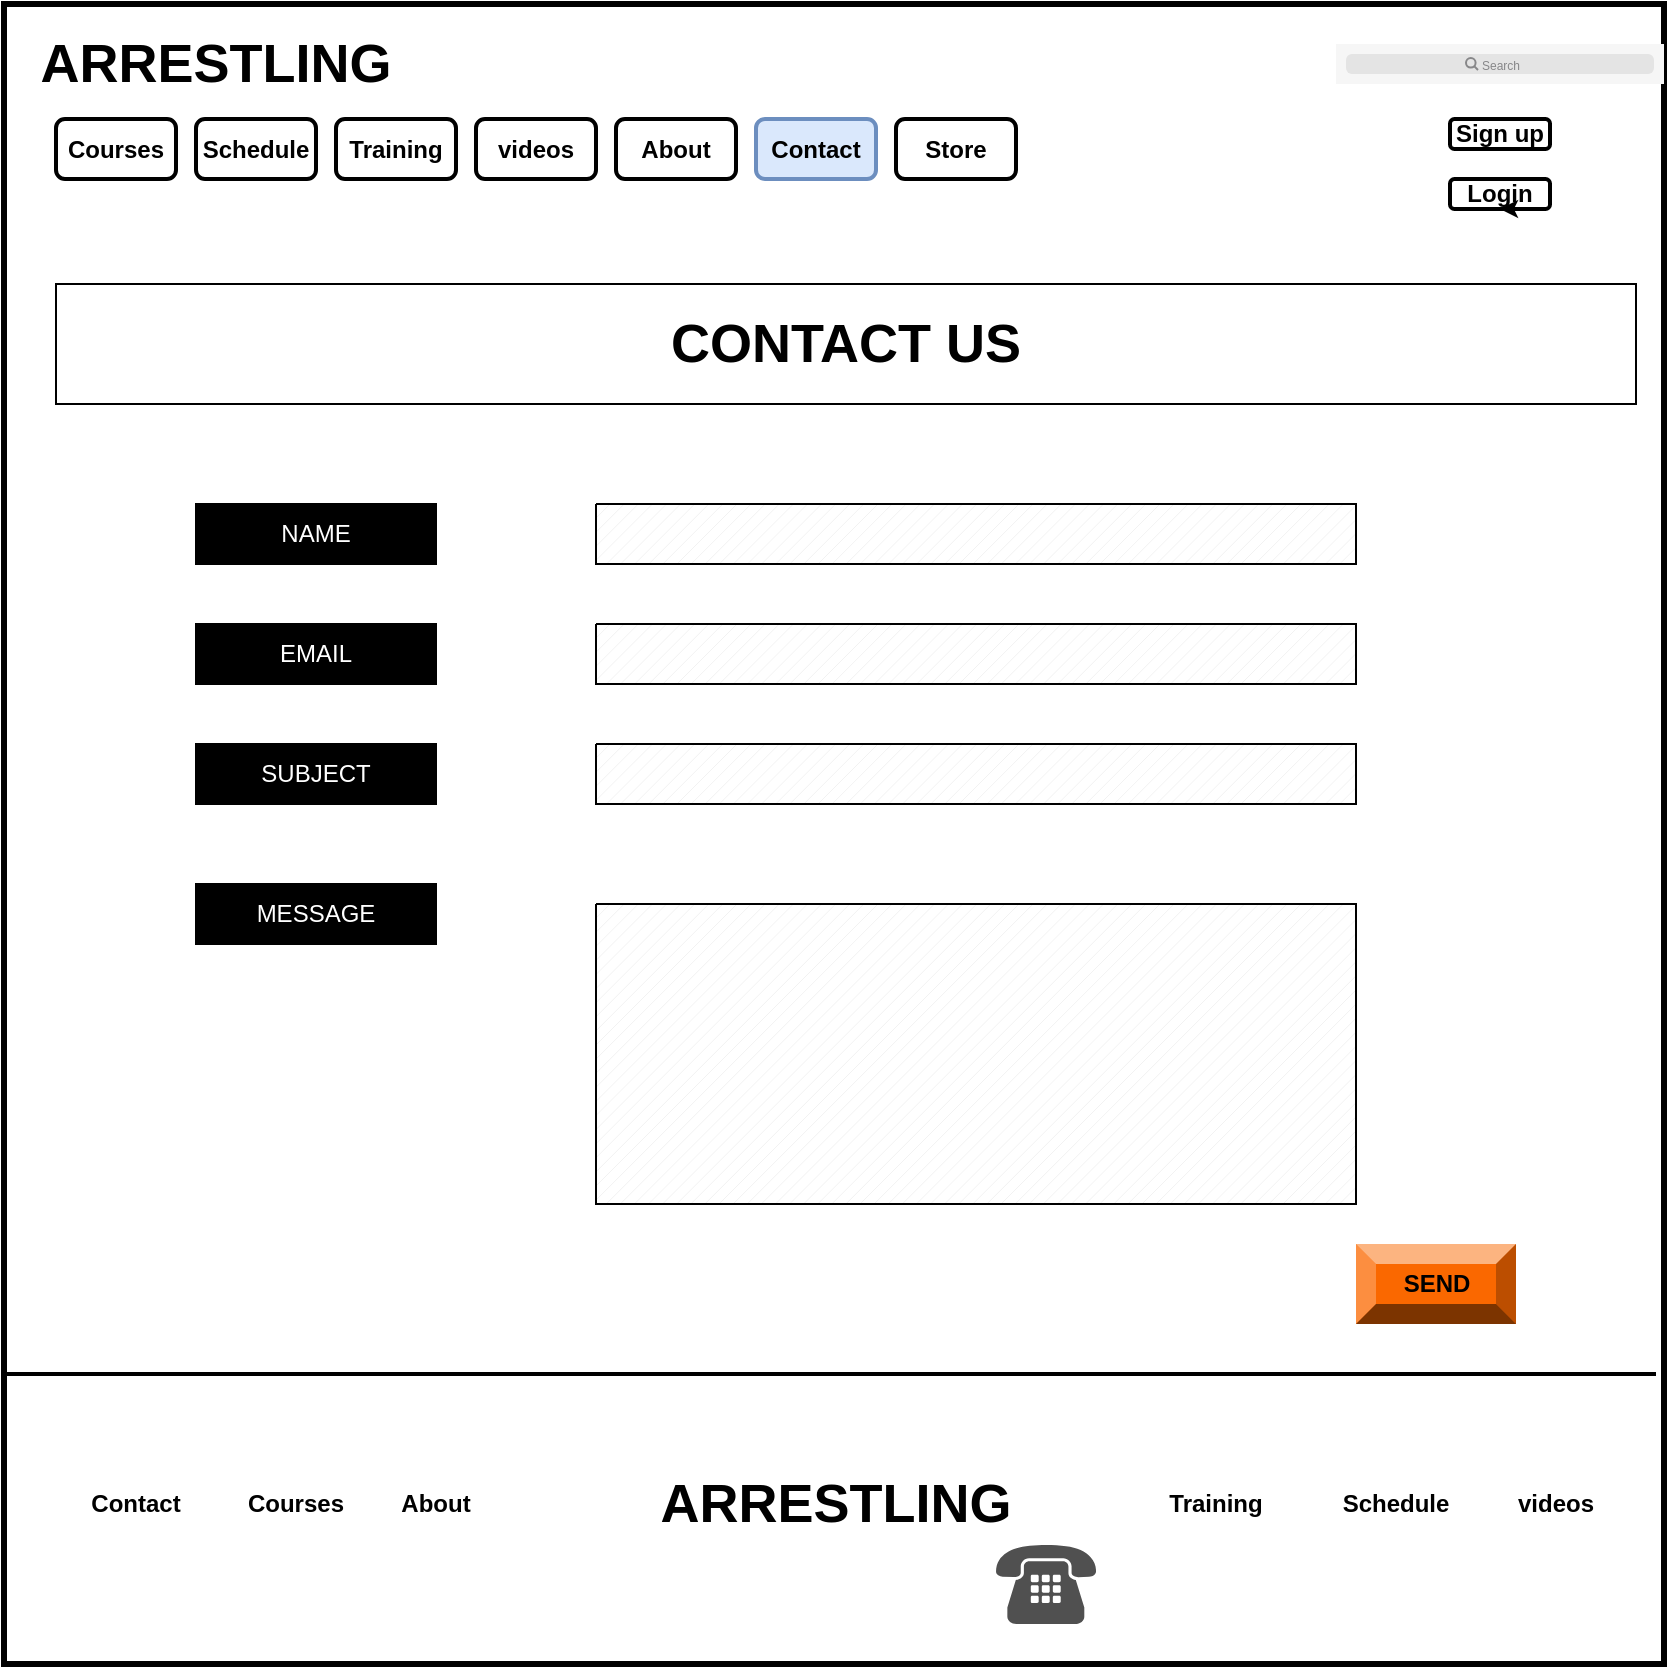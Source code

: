<mxfile version="13.6.2" type="device"><diagram id="z45-faXJkRgXcNENvoHL" name="Page-1"><mxGraphModel dx="1673" dy="1976" grid="1" gridSize="10" guides="1" tooltips="1" connect="1" arrows="1" fold="1" page="1" pageScale="1" pageWidth="850" pageHeight="1100" math="0" shadow="0"><root><mxCell id="0"/><mxCell id="1" parent="0"/><mxCell id="GlDqmtLVC7xgKqec7mkn-13" value="" style="whiteSpace=wrap;html=1;aspect=fixed;strokeWidth=3;fillColor=none;" vertex="1" parent="1"><mxGeometry x="4" y="-1050" width="830" height="830" as="geometry"/></mxCell><mxCell id="GlDqmtLVC7xgKqec7mkn-14" value="&lt;b&gt;&lt;font style=&quot;font-size: 27px&quot;&gt;ARRESTLING&lt;/font&gt;&lt;/b&gt;" style="text;html=1;strokeColor=none;fillColor=none;align=center;verticalAlign=middle;whiteSpace=wrap;rounded=0;" vertex="1" parent="1"><mxGeometry x="90" y="-1030" width="40" height="20" as="geometry"/></mxCell><mxCell id="GlDqmtLVC7xgKqec7mkn-15" value="&lt;b&gt;Courses&lt;/b&gt;" style="rounded=1;whiteSpace=wrap;html=1;strokeColor=#000000;strokeWidth=2;fillColor=none;" vertex="1" parent="1"><mxGeometry x="30" y="-992.5" width="60" height="30" as="geometry"/></mxCell><mxCell id="GlDqmtLVC7xgKqec7mkn-16" value="&lt;b&gt;Schedule&lt;/b&gt;" style="rounded=1;whiteSpace=wrap;html=1;strokeColor=#000000;strokeWidth=2;fillColor=none;" vertex="1" parent="1"><mxGeometry x="100" y="-992.5" width="60" height="30" as="geometry"/></mxCell><mxCell id="GlDqmtLVC7xgKqec7mkn-17" value="&lt;b&gt;Contact&lt;/b&gt;" style="rounded=1;whiteSpace=wrap;html=1;strokeColor=#6c8ebf;strokeWidth=2;fillColor=#dae8fc;" vertex="1" parent="1"><mxGeometry x="380" y="-992.5" width="60" height="30" as="geometry"/></mxCell><mxCell id="GlDqmtLVC7xgKqec7mkn-18" value="&lt;b&gt;videos&lt;/b&gt;" style="rounded=1;whiteSpace=wrap;html=1;strokeColor=#000000;strokeWidth=2;fillColor=none;" vertex="1" parent="1"><mxGeometry x="240" y="-992.5" width="60" height="30" as="geometry"/></mxCell><mxCell id="GlDqmtLVC7xgKqec7mkn-19" value="&lt;b&gt;Training&lt;/b&gt;" style="rounded=1;whiteSpace=wrap;html=1;strokeColor=#000000;strokeWidth=2;fillColor=none;" vertex="1" parent="1"><mxGeometry x="170" y="-992.5" width="60" height="30" as="geometry"/></mxCell><mxCell id="GlDqmtLVC7xgKqec7mkn-20" value="&lt;b&gt;About&lt;/b&gt;" style="rounded=1;whiteSpace=wrap;html=1;strokeColor=#000000;strokeWidth=2;fillColor=none;" vertex="1" parent="1"><mxGeometry x="310" y="-992.5" width="60" height="30" as="geometry"/></mxCell><mxCell id="GlDqmtLVC7xgKqec7mkn-21" value="&lt;b&gt;Store&lt;/b&gt;" style="rounded=1;whiteSpace=wrap;html=1;strokeColor=#000000;strokeWidth=2;fillColor=none;" vertex="1" parent="1"><mxGeometry x="450" y="-992.5" width="60" height="30" as="geometry"/></mxCell><mxCell id="GlDqmtLVC7xgKqec7mkn-22" value="" style="shape=rect;fillColor=#F6F6F6;strokeColor=none;strokeWidth=2;" vertex="1" parent="1"><mxGeometry x="670" y="-1030" width="164" height="20" as="geometry"/></mxCell><mxCell id="GlDqmtLVC7xgKqec7mkn-23" value="" style="html=1;strokeWidth=1;shadow=0;dashed=0;shape=mxgraph.ios7ui.marginRect;rx=3;ry=3;rectMargin=5;fillColor=#E4E4E4;strokeColor=none;" vertex="1" parent="GlDqmtLVC7xgKqec7mkn-22"><mxGeometry width="164" height="20" as="geometry"/></mxCell><mxCell id="GlDqmtLVC7xgKqec7mkn-24" value="Search" style="shape=mxgraph.ios7.icons.looking_glass;strokeColor=#878789;fillColor=none;fontColor=#878789;labelPosition=right;verticalLabelPosition=middle;align=left;verticalAlign=middle;fontSize=6;fontStyle=0;spacingTop=2;" vertex="1" parent="GlDqmtLVC7xgKqec7mkn-22"><mxGeometry x="0.5" y="0.5" width="6" height="6" relative="1" as="geometry"><mxPoint x="-17" y="-3" as="offset"/></mxGeometry></mxCell><mxCell id="GlDqmtLVC7xgKqec7mkn-25" value="&lt;b&gt;Sign up&lt;/b&gt;" style="rounded=1;whiteSpace=wrap;html=1;strokeColor=#000000;strokeWidth=2;fillColor=none;" vertex="1" parent="1"><mxGeometry x="727" y="-992.5" width="50" height="15" as="geometry"/></mxCell><mxCell id="GlDqmtLVC7xgKqec7mkn-26" value="&lt;b&gt;Login&lt;/b&gt;" style="rounded=1;whiteSpace=wrap;html=1;strokeColor=#000000;strokeWidth=2;fillColor=none;" vertex="1" parent="1"><mxGeometry x="727" y="-962.5" width="50" height="15" as="geometry"/></mxCell><mxCell id="GlDqmtLVC7xgKqec7mkn-27" value="&lt;b&gt;&lt;font style=&quot;font-size: 27px&quot;&gt;CONTACT US&lt;/font&gt;&lt;/b&gt;" style="rounded=0;whiteSpace=wrap;html=1;strokeColor=#000000;strokeWidth=1;fillColor=none;perimeterSpacing=0;" vertex="1" parent="1"><mxGeometry x="30" y="-910" width="790" height="60" as="geometry"/></mxCell><mxCell id="GlDqmtLVC7xgKqec7mkn-30" style="edgeStyle=orthogonalEdgeStyle;rounded=0;orthogonalLoop=1;jettySize=auto;html=1;exitX=0.75;exitY=1;exitDx=0;exitDy=0;entryX=0.5;entryY=1;entryDx=0;entryDy=0;" edge="1" parent="1" source="GlDqmtLVC7xgKqec7mkn-26" target="GlDqmtLVC7xgKqec7mkn-26"><mxGeometry relative="1" as="geometry"/></mxCell><mxCell id="GlDqmtLVC7xgKqec7mkn-31" value="&lt;font color=&quot;#ffffff&quot; style=&quot;background-color: rgb(0 , 0 , 0)&quot;&gt;NAME&lt;/font&gt;" style="rounded=0;whiteSpace=wrap;html=1;strokeColor=#000000;strokeWidth=1;fillColor=#000000;" vertex="1" parent="1"><mxGeometry x="100" y="-800" width="120" height="30" as="geometry"/></mxCell><mxCell id="GlDqmtLVC7xgKqec7mkn-32" value="&lt;font color=&quot;#ffffff&quot; style=&quot;background-color: rgb(0 , 0 , 0)&quot;&gt;EMAIL&lt;/font&gt;" style="rounded=0;whiteSpace=wrap;html=1;strokeColor=#000000;strokeWidth=1;fillColor=#000000;" vertex="1" parent="1"><mxGeometry x="100" y="-740" width="120" height="30" as="geometry"/></mxCell><mxCell id="GlDqmtLVC7xgKqec7mkn-33" value="&lt;font color=&quot;#ffffff&quot; style=&quot;background-color: rgb(0 , 0 , 0)&quot;&gt;SUBJECT&lt;/font&gt;" style="rounded=0;whiteSpace=wrap;html=1;strokeColor=#000000;strokeWidth=1;fillColor=#000000;" vertex="1" parent="1"><mxGeometry x="100" y="-680" width="120" height="30" as="geometry"/></mxCell><mxCell id="GlDqmtLVC7xgKqec7mkn-34" value="&lt;font color=&quot;#ffffff&quot; style=&quot;background-color: rgb(0 , 0 , 0)&quot;&gt;MESSAGE&lt;/font&gt;" style="rounded=0;whiteSpace=wrap;html=1;strokeColor=#000000;strokeWidth=1;fillColor=#000000;" vertex="1" parent="1"><mxGeometry x="100" y="-610" width="120" height="30" as="geometry"/></mxCell><mxCell id="GlDqmtLVC7xgKqec7mkn-37" value="" style="verticalLabelPosition=bottom;verticalAlign=top;html=1;shape=mxgraph.basic.patternFillRect;fillStyle=diag;step=5;fillStrokeWidth=0.2;fillStrokeColor=#dddddd;strokeWidth=1;fillColor=#FFFFFF;" vertex="1" parent="1"><mxGeometry x="300" y="-800" width="380" height="30" as="geometry"/></mxCell><mxCell id="GlDqmtLVC7xgKqec7mkn-38" value="" style="verticalLabelPosition=bottom;verticalAlign=top;html=1;shape=mxgraph.basic.patternFillRect;fillStyle=diag;step=5;fillStrokeWidth=0.2;fillStrokeColor=#dddddd;strokeColor=#000000;strokeWidth=1;fillColor=#FFFFFF;" vertex="1" parent="1"><mxGeometry x="300" y="-740" width="380" height="30" as="geometry"/></mxCell><mxCell id="GlDqmtLVC7xgKqec7mkn-40" value="" style="verticalLabelPosition=bottom;verticalAlign=top;html=1;shape=mxgraph.basic.patternFillRect;fillStyle=diag;step=5;fillStrokeWidth=0.2;fillStrokeColor=#dddddd;strokeColor=#000000;strokeWidth=1;fillColor=#FFFFFF;" vertex="1" parent="1"><mxGeometry x="300" y="-680" width="380" height="30" as="geometry"/></mxCell><mxCell id="GlDqmtLVC7xgKqec7mkn-41" value="" style="verticalLabelPosition=bottom;verticalAlign=top;html=1;shape=mxgraph.basic.patternFillRect;fillStyle=diag;step=5;fillStrokeWidth=0.2;fillStrokeColor=#dddddd;strokeColor=#000000;strokeWidth=1;fillColor=#FFFFFF;" vertex="1" parent="1"><mxGeometry x="300" y="-600" width="380" height="150" as="geometry"/></mxCell><mxCell id="GlDqmtLVC7xgKqec7mkn-42" value="&lt;font color=&quot;#000000&quot;&gt;&lt;b&gt;SEND&lt;/b&gt;&lt;/font&gt;" style="labelPosition=center;verticalLabelPosition=middle;align=center;html=1;shape=mxgraph.basic.shaded_button;dx=10;fillColor=#fa6800;strokeColor=#C73500;fontColor=#ffffff;" vertex="1" parent="1"><mxGeometry x="680" y="-430" width="80" height="40" as="geometry"/></mxCell><mxCell id="GlDqmtLVC7xgKqec7mkn-44" value="" style="line;strokeWidth=2;html=1;fillColor=#FFFFFF;" vertex="1" parent="1"><mxGeometry x="4" y="-370" width="826" height="10" as="geometry"/></mxCell><mxCell id="GlDqmtLVC7xgKqec7mkn-47" value="&lt;b&gt;&lt;font style=&quot;font-size: 27px&quot;&gt;ARRESTLING&lt;/font&gt;&lt;/b&gt;" style="text;html=1;strokeColor=none;fillColor=none;align=center;verticalAlign=middle;whiteSpace=wrap;rounded=0;" vertex="1" parent="1"><mxGeometry x="400" y="-310" width="40" height="20" as="geometry"/></mxCell><mxCell id="GlDqmtLVC7xgKqec7mkn-50" value="" style="shape=image;html=1;verticalAlign=top;verticalLabelPosition=bottom;labelBackgroundColor=#ffffff;imageAspect=0;aspect=fixed;image=https://cdn4.iconfinder.com/data/icons/small-n-flat/24/map-128.png;strokeColor=#000000;strokeWidth=1;fillColor=#FFFFFF;" vertex="1" parent="1"><mxGeometry x="280" y="-280" width="38" height="38" as="geometry"/></mxCell><mxCell id="GlDqmtLVC7xgKqec7mkn-51" value="" style="shape=image;html=1;verticalAlign=top;verticalLabelPosition=bottom;labelBackgroundColor=#ffffff;imageAspect=0;aspect=fixed;image=https://cdn3.iconfinder.com/data/icons/capsocial-round/500/facebook-128.png;strokeColor=#000000;strokeWidth=1;fillColor=#FFFFFF;" vertex="1" parent="1"><mxGeometry x="362" y="-278" width="38" height="38" as="geometry"/></mxCell><mxCell id="GlDqmtLVC7xgKqec7mkn-52" value="" style="shape=image;html=1;verticalAlign=top;verticalLabelPosition=bottom;labelBackgroundColor=#ffffff;imageAspect=0;aspect=fixed;image=https://cdn4.iconfinder.com/data/icons/social-media-2146/512/25_social-128.png;strokeColor=#000000;strokeWidth=1;fillColor=#FFFFFF;" vertex="1" parent="1"><mxGeometry x="430" y="-278" width="38" height="38" as="geometry"/></mxCell><mxCell id="GlDqmtLVC7xgKqec7mkn-53" value="" style="pointerEvents=1;shadow=0;dashed=0;html=1;strokeColor=none;fillColor=#505050;labelPosition=center;verticalLabelPosition=bottom;verticalAlign=top;outlineConnect=0;align=center;shape=mxgraph.office.devices.phone_traditional;" vertex="1" parent="1"><mxGeometry x="500" y="-280" width="50" height="40" as="geometry"/></mxCell><mxCell id="GlDqmtLVC7xgKqec7mkn-54" value="&lt;b&gt;Courses&lt;/b&gt;" style="rounded=1;whiteSpace=wrap;html=1;strokeWidth=2;fillColor=none;strokeColor=none;" vertex="1" parent="1"><mxGeometry x="120" y="-315" width="60" height="30" as="geometry"/></mxCell><mxCell id="GlDqmtLVC7xgKqec7mkn-55" value="&lt;b&gt;Schedule&lt;/b&gt;" style="rounded=1;whiteSpace=wrap;html=1;strokeWidth=2;fillColor=none;strokeColor=none;" vertex="1" parent="1"><mxGeometry x="670" y="-315" width="60" height="30" as="geometry"/></mxCell><mxCell id="GlDqmtLVC7xgKqec7mkn-56" value="&lt;b&gt;Training&lt;/b&gt;" style="rounded=1;whiteSpace=wrap;html=1;strokeWidth=2;fillColor=none;strokeColor=none;" vertex="1" parent="1"><mxGeometry x="580" y="-315" width="60" height="30" as="geometry"/></mxCell><mxCell id="GlDqmtLVC7xgKqec7mkn-57" value="&lt;b&gt;About&lt;/b&gt;" style="rounded=1;whiteSpace=wrap;html=1;strokeWidth=2;fillColor=none;strokeColor=none;" vertex="1" parent="1"><mxGeometry x="190" y="-315" width="60" height="30" as="geometry"/></mxCell><mxCell id="GlDqmtLVC7xgKqec7mkn-58" value="&lt;b&gt;Contact&lt;/b&gt;" style="rounded=1;whiteSpace=wrap;html=1;strokeWidth=2;strokeColor=none;" vertex="1" parent="1"><mxGeometry x="40" y="-315" width="60" height="30" as="geometry"/></mxCell><mxCell id="GlDqmtLVC7xgKqec7mkn-59" value="&lt;b&gt;videos&lt;/b&gt;" style="rounded=1;whiteSpace=wrap;html=1;strokeWidth=2;fillColor=none;strokeColor=none;" vertex="1" parent="1"><mxGeometry x="750" y="-315" width="60" height="30" as="geometry"/></mxCell></root></mxGraphModel></diagram></mxfile>